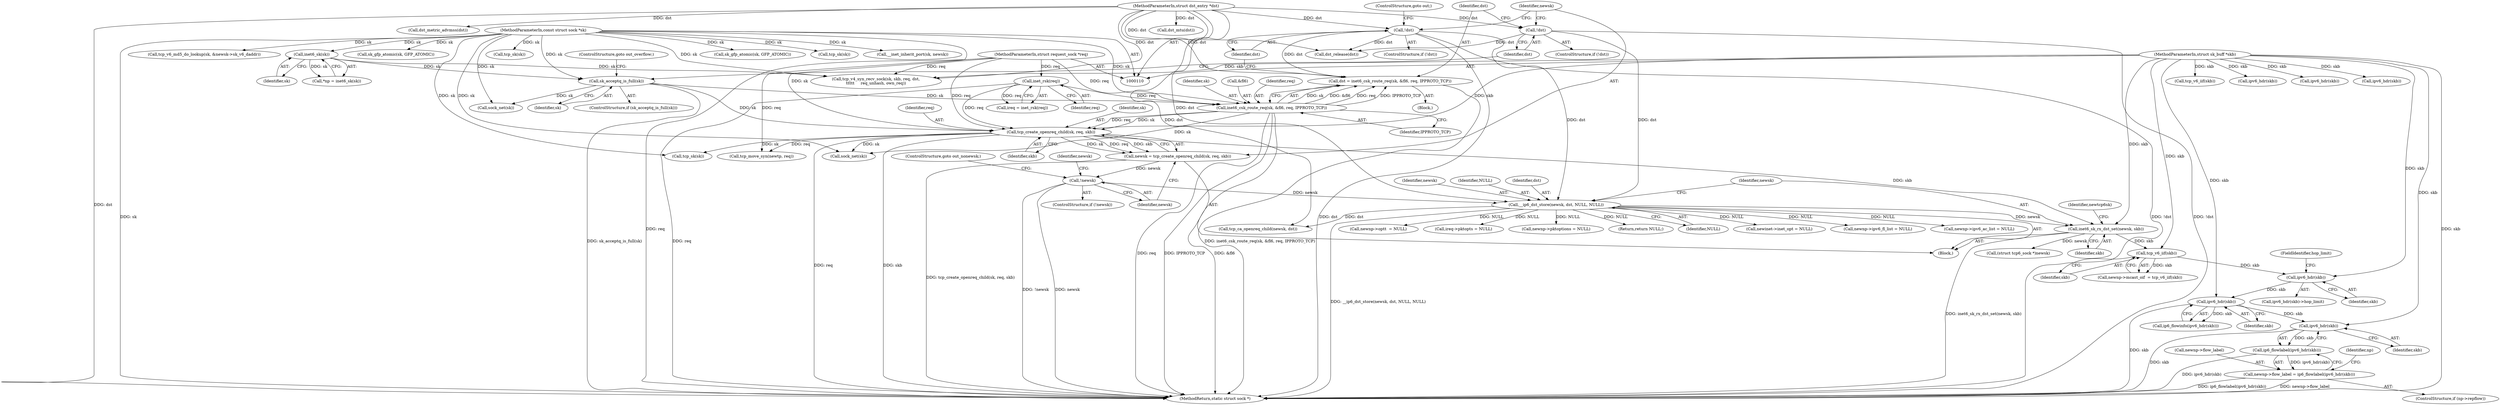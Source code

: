 digraph "0_linux_45f6fad84cc305103b28d73482b344d7f5b76f39_17@pointer" {
"1000441" [label="(Call,ipv6_hdr(skb))"];
"1000430" [label="(Call,ipv6_hdr(skb))"];
"1000422" [label="(Call,ipv6_hdr(skb))"];
"1000415" [label="(Call,tcp_v6_iif(skb))"];
"1000313" [label="(Call,inet6_sk_rx_dst_set(newsk, skb))"];
"1000308" [label="(Call,__ip6_dst_store(newsk, dst, NULL, NULL))"];
"1000300" [label="(Call,!newsk)"];
"1000293" [label="(Call,newsk = tcp_create_openreq_child(sk, req, skb))"];
"1000295" [label="(Call,tcp_create_openreq_child(sk, req, skb))"];
"1000283" [label="(Call,inet6_csk_route_req(sk, &fl6, req, IPPROTO_TCP))"];
"1000274" [label="(Call,sk_acceptq_is_full(sk))"];
"1000123" [label="(Call,inet6_sk(sk))"];
"1000111" [label="(MethodParameterIn,const struct sock *sk)"];
"1000271" [label="(Call,inet_rsk(req))"];
"1000113" [label="(MethodParameterIn,struct request_sock *req)"];
"1000112" [label="(MethodParameterIn,struct sk_buff *skb)"];
"1000290" [label="(Call,!dst)"];
"1000281" [label="(Call,dst = inet6_csk_route_req(sk, &fl6, req, IPPROTO_TCP))"];
"1000114" [label="(MethodParameterIn,struct dst_entry *dst)"];
"1000278" [label="(Call,!dst)"];
"1000440" [label="(Call,ip6_flowlabel(ipv6_hdr(skb)))"];
"1000436" [label="(Call,newnp->flow_label = ip6_flowlabel(ipv6_hdr(skb)))"];
"1000430" [label="(Call,ipv6_hdr(skb))"];
"1000431" [label="(Identifier,skb)"];
"1000614" [label="(Call,ireq->pktopts = NULL)"];
"1000437" [label="(Call,newnp->flow_label)"];
"1000295" [label="(Call,tcp_create_openreq_child(sk, req, skb))"];
"1000310" [label="(Identifier,dst)"];
"1000273" [label="(ControlStructure,if (sk_acceptq_is_full(sk)))"];
"1000493" [label="(Call,dst_metric_advmss(dst))"];
"1000318" [label="(Call,(struct tcp6_sock *)newsk)"];
"1000315" [label="(Identifier,skb)"];
"1000269" [label="(Call,ireq = inet_rsk(req))"];
"1000287" [label="(Identifier,req)"];
"1000401" [label="(Call,newnp->pktoptions = NULL)"];
"1000541" [label="(Call,tcp_v6_md5_do_lookup(sk, &newsk->sk_v6_daddr))"];
"1000643" [label="(Return,return NULL;)"];
"1000482" [label="(Call,tcp_ca_openreq_child(newsk, dst))"];
"1000298" [label="(Identifier,skb)"];
"1000421" [label="(Call,ipv6_hdr(skb)->hop_limit)"];
"1000291" [label="(Identifier,dst)"];
"1000280" [label="(Block,)"];
"1000436" [label="(Call,newnp->flow_label = ip6_flowlabel(ipv6_hdr(skb)))"];
"1000640" [label="(Call,sock_net(sk))"];
"1000300" [label="(Call,!newsk)"];
"1000565" [label="(Call,sk_gfp_atomic(sk, GFP_ATOMIC))"];
"1000519" [label="(Call,tcp_sk(sk))"];
"1000302" [label="(ControlStructure,goto out_nonewsk;)"];
"1000272" [label="(Identifier,req)"];
"1000314" [label="(Identifier,newsk)"];
"1000442" [label="(Identifier,skb)"];
"1000411" [label="(Call,newnp->mcast_oif  = tcp_v6_iif(skb))"];
"1000309" [label="(Identifier,newsk)"];
"1000111" [label="(MethodParameterIn,const struct sock *sk)"];
"1000289" [label="(ControlStructure,if (!dst))"];
"1000283" [label="(Call,inet6_csk_route_req(sk, &fl6, req, IPPROTO_TCP))"];
"1000424" [label="(FieldIdentifier,hop_limit)"];
"1000375" [label="(Call,newinet->inet_opt = NULL)"];
"1000284" [label="(Identifier,sk)"];
"1000385" [label="(Call,newnp->ipv6_fl_list = NULL)"];
"1000591" [label="(Call,tcp_move_syn(newtp, req))"];
"1000285" [label="(Call,&fl6)"];
"1000429" [label="(Call,ip6_flowinfo(ipv6_hdr(skb)))"];
"1000141" [label="(Call,tcp_v4_syn_recv_sock(sk, skb, req, dst,\n\t\t\t\t\t     req_unhash, own_req))"];
"1000313" [label="(Call,inet6_sk_rx_dst_set(newsk, skb))"];
"1000281" [label="(Call,dst = inet6_csk_route_req(sk, &fl6, req, IPPROTO_TCP))"];
"1000276" [label="(ControlStructure,goto out_overflow;)"];
"1000124" [label="(Identifier,sk)"];
"1000432" [label="(ControlStructure,if (np->repflow))"];
"1000123" [label="(Call,inet6_sk(sk))"];
"1000277" [label="(ControlStructure,if (!dst))"];
"1000233" [label="(Call,tcp_v6_iif(skb))"];
"1000445" [label="(Identifier,np)"];
"1000274" [label="(Call,sk_acceptq_is_full(sk))"];
"1000380" [label="(Call,newnp->ipv6_ac_list = NULL)"];
"1000645" [label="(MethodReturn,static struct sock *)"];
"1000275" [label="(Identifier,sk)"];
"1000305" [label="(Identifier,newsk)"];
"1000416" [label="(Identifier,skb)"];
"1000308" [label="(Call,__ip6_dst_store(newsk, dst, NULL, NULL))"];
"1000290" [label="(Call,!dst)"];
"1000317" [label="(Identifier,newtcp6sk)"];
"1000293" [label="(Call,newsk = tcp_create_openreq_child(sk, req, skb))"];
"1000121" [label="(Call,*np = inet6_sk(sk))"];
"1000117" [label="(Block,)"];
"1000114" [label="(MethodParameterIn,struct dst_entry *dst)"];
"1000294" [label="(Identifier,newsk)"];
"1000423" [label="(Identifier,skb)"];
"1000248" [label="(Call,ipv6_hdr(skb))"];
"1000487" [label="(Call,dst_mtu(dst))"];
"1000113" [label="(MethodParameterIn,struct request_sock *req)"];
"1000292" [label="(ControlStructure,goto out;)"];
"1000240" [label="(Call,ipv6_hdr(skb))"];
"1000422" [label="(Call,ipv6_hdr(skb))"];
"1000415" [label="(Call,tcp_v6_iif(skb))"];
"1000636" [label="(Call,dst_release(dst))"];
"1000271" [label="(Call,inet_rsk(req))"];
"1000499" [label="(Call,tcp_sk(sk))"];
"1000312" [label="(Identifier,NULL)"];
"1000607" [label="(Call,sk_gfp_atomic(sk, GFP_ATOMIC))"];
"1000296" [label="(Identifier,sk)"];
"1000297" [label="(Identifier,req)"];
"1000282" [label="(Identifier,dst)"];
"1000406" [label="(Call,newnp->opt\t  = NULL)"];
"1000278" [label="(Call,!dst)"];
"1000506" [label="(Call,tcp_sk(sk))"];
"1000279" [label="(Identifier,dst)"];
"1000632" [label="(Call,sock_net(sk))"];
"1000570" [label="(Call,__inet_inherit_port(sk, newsk))"];
"1000440" [label="(Call,ip6_flowlabel(ipv6_hdr(skb)))"];
"1000299" [label="(ControlStructure,if (!newsk))"];
"1000311" [label="(Identifier,NULL)"];
"1000259" [label="(Call,ipv6_hdr(skb))"];
"1000288" [label="(Identifier,IPPROTO_TCP)"];
"1000441" [label="(Call,ipv6_hdr(skb))"];
"1000112" [label="(MethodParameterIn,struct sk_buff *skb)"];
"1000301" [label="(Identifier,newsk)"];
"1000441" -> "1000440"  [label="AST: "];
"1000441" -> "1000442"  [label="CFG: "];
"1000442" -> "1000441"  [label="AST: "];
"1000440" -> "1000441"  [label="CFG: "];
"1000441" -> "1000645"  [label="DDG: skb"];
"1000441" -> "1000440"  [label="DDG: skb"];
"1000430" -> "1000441"  [label="DDG: skb"];
"1000112" -> "1000441"  [label="DDG: skb"];
"1000430" -> "1000429"  [label="AST: "];
"1000430" -> "1000431"  [label="CFG: "];
"1000431" -> "1000430"  [label="AST: "];
"1000429" -> "1000430"  [label="CFG: "];
"1000430" -> "1000645"  [label="DDG: skb"];
"1000430" -> "1000429"  [label="DDG: skb"];
"1000422" -> "1000430"  [label="DDG: skb"];
"1000112" -> "1000430"  [label="DDG: skb"];
"1000422" -> "1000421"  [label="AST: "];
"1000422" -> "1000423"  [label="CFG: "];
"1000423" -> "1000422"  [label="AST: "];
"1000424" -> "1000422"  [label="CFG: "];
"1000415" -> "1000422"  [label="DDG: skb"];
"1000112" -> "1000422"  [label="DDG: skb"];
"1000415" -> "1000411"  [label="AST: "];
"1000415" -> "1000416"  [label="CFG: "];
"1000416" -> "1000415"  [label="AST: "];
"1000411" -> "1000415"  [label="CFG: "];
"1000415" -> "1000411"  [label="DDG: skb"];
"1000313" -> "1000415"  [label="DDG: skb"];
"1000112" -> "1000415"  [label="DDG: skb"];
"1000313" -> "1000117"  [label="AST: "];
"1000313" -> "1000315"  [label="CFG: "];
"1000314" -> "1000313"  [label="AST: "];
"1000315" -> "1000313"  [label="AST: "];
"1000317" -> "1000313"  [label="CFG: "];
"1000313" -> "1000645"  [label="DDG: inet6_sk_rx_dst_set(newsk, skb)"];
"1000308" -> "1000313"  [label="DDG: newsk"];
"1000295" -> "1000313"  [label="DDG: skb"];
"1000112" -> "1000313"  [label="DDG: skb"];
"1000313" -> "1000318"  [label="DDG: newsk"];
"1000308" -> "1000117"  [label="AST: "];
"1000308" -> "1000312"  [label="CFG: "];
"1000309" -> "1000308"  [label="AST: "];
"1000310" -> "1000308"  [label="AST: "];
"1000311" -> "1000308"  [label="AST: "];
"1000312" -> "1000308"  [label="AST: "];
"1000314" -> "1000308"  [label="CFG: "];
"1000308" -> "1000645"  [label="DDG: __ip6_dst_store(newsk, dst, NULL, NULL)"];
"1000300" -> "1000308"  [label="DDG: newsk"];
"1000290" -> "1000308"  [label="DDG: dst"];
"1000278" -> "1000308"  [label="DDG: dst"];
"1000114" -> "1000308"  [label="DDG: dst"];
"1000308" -> "1000375"  [label="DDG: NULL"];
"1000308" -> "1000380"  [label="DDG: NULL"];
"1000308" -> "1000385"  [label="DDG: NULL"];
"1000308" -> "1000401"  [label="DDG: NULL"];
"1000308" -> "1000406"  [label="DDG: NULL"];
"1000308" -> "1000482"  [label="DDG: dst"];
"1000308" -> "1000614"  [label="DDG: NULL"];
"1000308" -> "1000643"  [label="DDG: NULL"];
"1000300" -> "1000299"  [label="AST: "];
"1000300" -> "1000301"  [label="CFG: "];
"1000301" -> "1000300"  [label="AST: "];
"1000302" -> "1000300"  [label="CFG: "];
"1000305" -> "1000300"  [label="CFG: "];
"1000300" -> "1000645"  [label="DDG: newsk"];
"1000300" -> "1000645"  [label="DDG: !newsk"];
"1000293" -> "1000300"  [label="DDG: newsk"];
"1000293" -> "1000117"  [label="AST: "];
"1000293" -> "1000295"  [label="CFG: "];
"1000294" -> "1000293"  [label="AST: "];
"1000295" -> "1000293"  [label="AST: "];
"1000301" -> "1000293"  [label="CFG: "];
"1000293" -> "1000645"  [label="DDG: tcp_create_openreq_child(sk, req, skb)"];
"1000295" -> "1000293"  [label="DDG: sk"];
"1000295" -> "1000293"  [label="DDG: req"];
"1000295" -> "1000293"  [label="DDG: skb"];
"1000295" -> "1000298"  [label="CFG: "];
"1000296" -> "1000295"  [label="AST: "];
"1000297" -> "1000295"  [label="AST: "];
"1000298" -> "1000295"  [label="AST: "];
"1000295" -> "1000645"  [label="DDG: skb"];
"1000295" -> "1000645"  [label="DDG: req"];
"1000283" -> "1000295"  [label="DDG: sk"];
"1000283" -> "1000295"  [label="DDG: req"];
"1000274" -> "1000295"  [label="DDG: sk"];
"1000111" -> "1000295"  [label="DDG: sk"];
"1000271" -> "1000295"  [label="DDG: req"];
"1000113" -> "1000295"  [label="DDG: req"];
"1000112" -> "1000295"  [label="DDG: skb"];
"1000295" -> "1000499"  [label="DDG: sk"];
"1000295" -> "1000591"  [label="DDG: req"];
"1000295" -> "1000640"  [label="DDG: sk"];
"1000283" -> "1000281"  [label="AST: "];
"1000283" -> "1000288"  [label="CFG: "];
"1000284" -> "1000283"  [label="AST: "];
"1000285" -> "1000283"  [label="AST: "];
"1000287" -> "1000283"  [label="AST: "];
"1000288" -> "1000283"  [label="AST: "];
"1000281" -> "1000283"  [label="CFG: "];
"1000283" -> "1000645"  [label="DDG: &fl6"];
"1000283" -> "1000645"  [label="DDG: req"];
"1000283" -> "1000645"  [label="DDG: IPPROTO_TCP"];
"1000283" -> "1000281"  [label="DDG: sk"];
"1000283" -> "1000281"  [label="DDG: &fl6"];
"1000283" -> "1000281"  [label="DDG: req"];
"1000283" -> "1000281"  [label="DDG: IPPROTO_TCP"];
"1000274" -> "1000283"  [label="DDG: sk"];
"1000111" -> "1000283"  [label="DDG: sk"];
"1000271" -> "1000283"  [label="DDG: req"];
"1000113" -> "1000283"  [label="DDG: req"];
"1000283" -> "1000640"  [label="DDG: sk"];
"1000274" -> "1000273"  [label="AST: "];
"1000274" -> "1000275"  [label="CFG: "];
"1000275" -> "1000274"  [label="AST: "];
"1000276" -> "1000274"  [label="CFG: "];
"1000279" -> "1000274"  [label="CFG: "];
"1000274" -> "1000645"  [label="DDG: sk_acceptq_is_full(sk)"];
"1000123" -> "1000274"  [label="DDG: sk"];
"1000111" -> "1000274"  [label="DDG: sk"];
"1000274" -> "1000632"  [label="DDG: sk"];
"1000123" -> "1000121"  [label="AST: "];
"1000123" -> "1000124"  [label="CFG: "];
"1000124" -> "1000123"  [label="AST: "];
"1000121" -> "1000123"  [label="CFG: "];
"1000123" -> "1000121"  [label="DDG: sk"];
"1000111" -> "1000123"  [label="DDG: sk"];
"1000123" -> "1000141"  [label="DDG: sk"];
"1000111" -> "1000110"  [label="AST: "];
"1000111" -> "1000645"  [label="DDG: sk"];
"1000111" -> "1000141"  [label="DDG: sk"];
"1000111" -> "1000499"  [label="DDG: sk"];
"1000111" -> "1000506"  [label="DDG: sk"];
"1000111" -> "1000519"  [label="DDG: sk"];
"1000111" -> "1000541"  [label="DDG: sk"];
"1000111" -> "1000565"  [label="DDG: sk"];
"1000111" -> "1000570"  [label="DDG: sk"];
"1000111" -> "1000607"  [label="DDG: sk"];
"1000111" -> "1000632"  [label="DDG: sk"];
"1000111" -> "1000640"  [label="DDG: sk"];
"1000271" -> "1000269"  [label="AST: "];
"1000271" -> "1000272"  [label="CFG: "];
"1000272" -> "1000271"  [label="AST: "];
"1000269" -> "1000271"  [label="CFG: "];
"1000271" -> "1000645"  [label="DDG: req"];
"1000271" -> "1000269"  [label="DDG: req"];
"1000113" -> "1000271"  [label="DDG: req"];
"1000113" -> "1000110"  [label="AST: "];
"1000113" -> "1000645"  [label="DDG: req"];
"1000113" -> "1000141"  [label="DDG: req"];
"1000113" -> "1000591"  [label="DDG: req"];
"1000112" -> "1000110"  [label="AST: "];
"1000112" -> "1000645"  [label="DDG: skb"];
"1000112" -> "1000141"  [label="DDG: skb"];
"1000112" -> "1000233"  [label="DDG: skb"];
"1000112" -> "1000240"  [label="DDG: skb"];
"1000112" -> "1000248"  [label="DDG: skb"];
"1000112" -> "1000259"  [label="DDG: skb"];
"1000290" -> "1000289"  [label="AST: "];
"1000290" -> "1000291"  [label="CFG: "];
"1000291" -> "1000290"  [label="AST: "];
"1000292" -> "1000290"  [label="CFG: "];
"1000294" -> "1000290"  [label="CFG: "];
"1000290" -> "1000645"  [label="DDG: dst"];
"1000290" -> "1000645"  [label="DDG: !dst"];
"1000281" -> "1000290"  [label="DDG: dst"];
"1000114" -> "1000290"  [label="DDG: dst"];
"1000290" -> "1000636"  [label="DDG: dst"];
"1000281" -> "1000280"  [label="AST: "];
"1000282" -> "1000281"  [label="AST: "];
"1000291" -> "1000281"  [label="CFG: "];
"1000281" -> "1000645"  [label="DDG: inet6_csk_route_req(sk, &fl6, req, IPPROTO_TCP)"];
"1000114" -> "1000281"  [label="DDG: dst"];
"1000114" -> "1000110"  [label="AST: "];
"1000114" -> "1000645"  [label="DDG: dst"];
"1000114" -> "1000141"  [label="DDG: dst"];
"1000114" -> "1000278"  [label="DDG: dst"];
"1000114" -> "1000482"  [label="DDG: dst"];
"1000114" -> "1000487"  [label="DDG: dst"];
"1000114" -> "1000493"  [label="DDG: dst"];
"1000114" -> "1000636"  [label="DDG: dst"];
"1000278" -> "1000277"  [label="AST: "];
"1000278" -> "1000279"  [label="CFG: "];
"1000279" -> "1000278"  [label="AST: "];
"1000282" -> "1000278"  [label="CFG: "];
"1000294" -> "1000278"  [label="CFG: "];
"1000278" -> "1000645"  [label="DDG: !dst"];
"1000278" -> "1000636"  [label="DDG: dst"];
"1000440" -> "1000436"  [label="AST: "];
"1000436" -> "1000440"  [label="CFG: "];
"1000440" -> "1000645"  [label="DDG: ipv6_hdr(skb)"];
"1000440" -> "1000436"  [label="DDG: ipv6_hdr(skb)"];
"1000436" -> "1000432"  [label="AST: "];
"1000437" -> "1000436"  [label="AST: "];
"1000445" -> "1000436"  [label="CFG: "];
"1000436" -> "1000645"  [label="DDG: newnp->flow_label"];
"1000436" -> "1000645"  [label="DDG: ip6_flowlabel(ipv6_hdr(skb))"];
}
